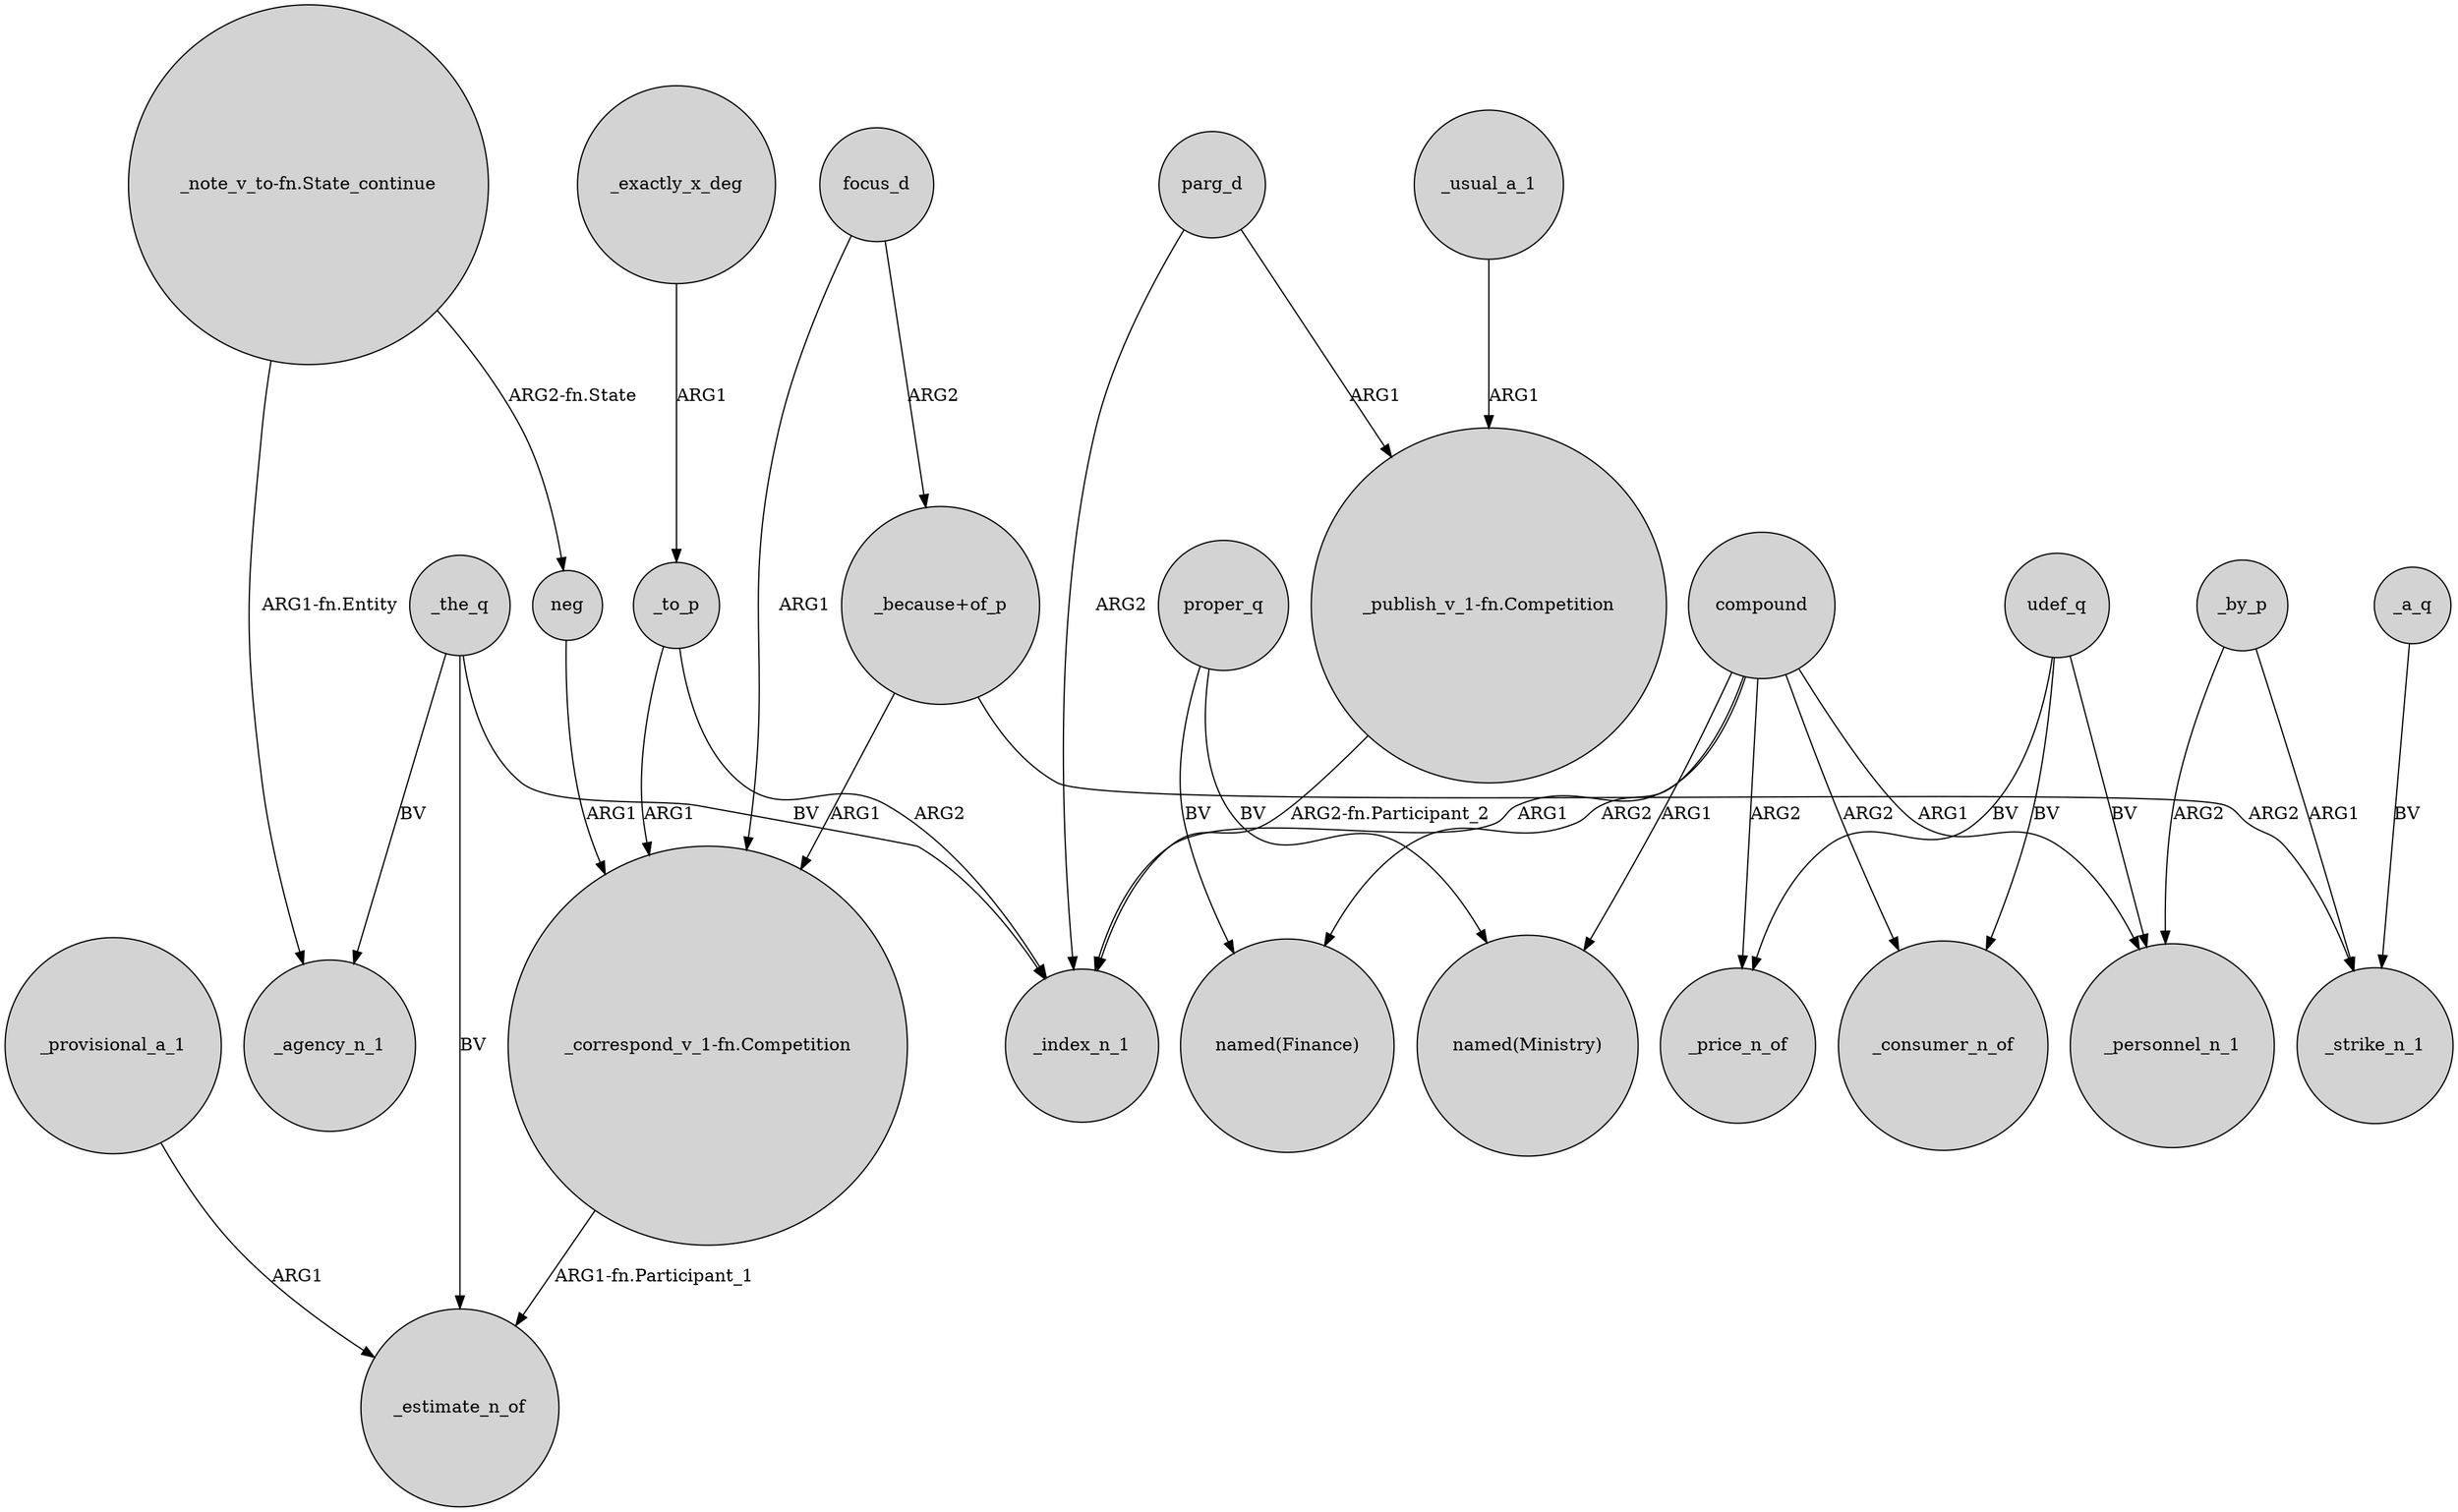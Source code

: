 digraph {
	node [shape=circle style=filled]
	_provisional_a_1 -> _estimate_n_of [label=ARG1]
	compound -> "named(Ministry)" [label=ARG1]
	compound -> "named(Finance)" [label=ARG2]
	_exactly_x_deg -> _to_p [label=ARG1]
	udef_q -> _price_n_of [label=BV]
	udef_q -> _personnel_n_1 [label=BV]
	_the_q -> _agency_n_1 [label=BV]
	compound -> _personnel_n_1 [label=ARG1]
	_the_q -> _index_n_1 [label=BV]
	_to_p -> "_correspond_v_1-fn.Competition" [label=ARG1]
	parg_d -> "_publish_v_1-fn.Competition" [label=ARG1]
	"_note_v_to-fn.State_continue" -> neg [label="ARG2-fn.State"]
	_by_p -> _strike_n_1 [label=ARG1]
	"_because+of_p" -> _strike_n_1 [label=ARG2]
	_to_p -> _index_n_1 [label=ARG2]
	compound -> _price_n_of [label=ARG2]
	"_correspond_v_1-fn.Competition" -> _estimate_n_of [label="ARG1-fn.Participant_1"]
	"_because+of_p" -> "_correspond_v_1-fn.Competition" [label=ARG1]
	focus_d -> "_because+of_p" [label=ARG2]
	proper_q -> "named(Ministry)" [label=BV]
	compound -> _index_n_1 [label=ARG1]
	focus_d -> "_correspond_v_1-fn.Competition" [label=ARG1]
	parg_d -> _index_n_1 [label=ARG2]
	proper_q -> "named(Finance)" [label=BV]
	udef_q -> _consumer_n_of [label=BV]
	"_publish_v_1-fn.Competition" -> _index_n_1 [label="ARG2-fn.Participant_2"]
	compound -> _consumer_n_of [label=ARG2]
	_usual_a_1 -> "_publish_v_1-fn.Competition" [label=ARG1]
	neg -> "_correspond_v_1-fn.Competition" [label=ARG1]
	"_note_v_to-fn.State_continue" -> _agency_n_1 [label="ARG1-fn.Entity"]
	_a_q -> _strike_n_1 [label=BV]
	_the_q -> _estimate_n_of [label=BV]
	_by_p -> _personnel_n_1 [label=ARG2]
}
